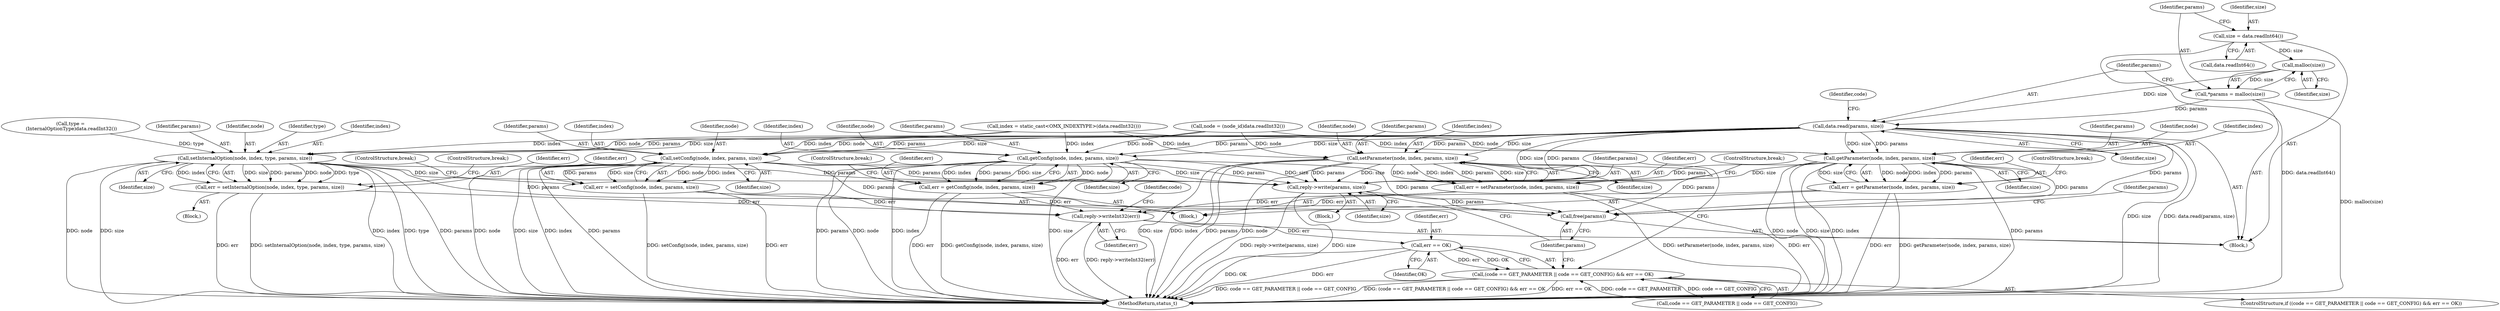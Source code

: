 digraph "0_Android_8d87321b704cb3f88e8cae668937d001fd63d5e3@API" {
"1000293" [label="(Call,size = data.readInt64())"];
"1000299" [label="(Call,malloc(size))"];
"1000297" [label="(Call,*params = malloc(size))"];
"1000301" [label="(Call,data.read(params, size))"];
"1000311" [label="(Call,getParameter(node, index, params, size))"];
"1000309" [label="(Call,err = getParameter(node, index, params, size))"];
"1000363" [label="(Call,reply->writeInt32(err))"];
"1000374" [label="(Call,err == OK)"];
"1000366" [label="(Call,(code == GET_PARAMETER || code == GET_CONFIG) && err == OK)"];
"1000378" [label="(Call,reply->write(params, size))"];
"1000381" [label="(Call,free(params))"];
"1000320" [label="(Call,setParameter(node, index, params, size))"];
"1000318" [label="(Call,err = setParameter(node, index, params, size))"];
"1000329" [label="(Call,getConfig(node, index, params, size))"];
"1000327" [label="(Call,err = getConfig(node, index, params, size))"];
"1000338" [label="(Call,setConfig(node, index, params, size))"];
"1000336" [label="(Call,err = setConfig(node, index, params, size))"];
"1000354" [label="(Call,setInternalOption(node, index, type, params, size))"];
"1000352" [label="(Call,err = setInternalOption(node, index, type, params, size))"];
"1000310" [label="(Identifier,err)"];
"1001207" [label="(MethodReturn,status_t)"];
"1000363" [label="(Call,reply->writeInt32(err))"];
"1000331" [label="(Identifier,index)"];
"1000301" [label="(Call,data.read(params, size))"];
"1000374" [label="(Call,err == OK)"];
"1000354" [label="(Call,setInternalOption(node, index, type, params, size))"];
"1000347" [label="(Call,type =\n (InternalOptionType)data.readInt32())"];
"1000343" [label="(ControlStructure,break;)"];
"1000379" [label="(Identifier,params)"];
"1000359" [label="(Identifier,size)"];
"1000320" [label="(Call,setParameter(node, index, params, size))"];
"1000345" [label="(Block,)"];
"1000281" [label="(Call,node = (node_id)data.readInt32())"];
"1000324" [label="(Identifier,size)"];
"1000358" [label="(Identifier,params)"];
"1000342" [label="(Identifier,size)"];
"1000355" [label="(Identifier,node)"];
"1000337" [label="(Identifier,err)"];
"1000298" [label="(Identifier,params)"];
"1000297" [label="(Call,*params = malloc(size))"];
"1000377" [label="(Block,)"];
"1000318" [label="(Call,err = setParameter(node, index, params, size))"];
"1000378" [label="(Call,reply->write(params, size))"];
"1000311" [label="(Call,getParameter(node, index, params, size))"];
"1000303" [label="(Identifier,size)"];
"1000319" [label="(Identifier,err)"];
"1000375" [label="(Identifier,err)"];
"1000295" [label="(Call,data.readInt64())"];
"1000315" [label="(Identifier,size)"];
"1000364" [label="(Identifier,err)"];
"1000336" [label="(Call,err = setConfig(node, index, params, size))"];
"1000360" [label="(ControlStructure,break;)"];
"1000287" [label="(Call,index = static_cast<OMX_INDEXTYPE>(data.readInt32()))"];
"1000325" [label="(ControlStructure,break;)"];
"1000275" [label="(Block,)"];
"1000329" [label="(Call,getConfig(node, index, params, size))"];
"1000309" [label="(Call,err = getParameter(node, index, params, size))"];
"1000376" [label="(Identifier,OK)"];
"1000340" [label="(Identifier,index)"];
"1000380" [label="(Identifier,size)"];
"1000357" [label="(Identifier,type)"];
"1000353" [label="(Identifier,err)"];
"1000327" [label="(Call,err = getConfig(node, index, params, size))"];
"1000366" [label="(Call,(code == GET_PARAMETER || code == GET_CONFIG) && err == OK)"];
"1000293" [label="(Call,size = data.readInt64())"];
"1000384" [label="(Identifier,params)"];
"1000307" [label="(Block,)"];
"1000339" [label="(Identifier,node)"];
"1000306" [label="(Identifier,code)"];
"1000321" [label="(Identifier,node)"];
"1000367" [label="(Call,code == GET_PARAMETER || code == GET_CONFIG)"];
"1000300" [label="(Identifier,size)"];
"1000365" [label="(ControlStructure,if ((code == GET_PARAMETER || code == GET_CONFIG) && err == OK))"];
"1000334" [label="(ControlStructure,break;)"];
"1000323" [label="(Identifier,params)"];
"1000314" [label="(Identifier,params)"];
"1000312" [label="(Identifier,node)"];
"1000341" [label="(Identifier,params)"];
"1000356" [label="(Identifier,index)"];
"1000313" [label="(Identifier,index)"];
"1000316" [label="(ControlStructure,break;)"];
"1000369" [label="(Identifier,code)"];
"1000299" [label="(Call,malloc(size))"];
"1000302" [label="(Identifier,params)"];
"1000294" [label="(Identifier,size)"];
"1000338" [label="(Call,setConfig(node, index, params, size))"];
"1000381" [label="(Call,free(params))"];
"1000382" [label="(Identifier,params)"];
"1000322" [label="(Identifier,index)"];
"1000352" [label="(Call,err = setInternalOption(node, index, type, params, size))"];
"1000330" [label="(Identifier,node)"];
"1000332" [label="(Identifier,params)"];
"1000333" [label="(Identifier,size)"];
"1000328" [label="(Identifier,err)"];
"1000293" -> "1000275"  [label="AST: "];
"1000293" -> "1000295"  [label="CFG: "];
"1000294" -> "1000293"  [label="AST: "];
"1000295" -> "1000293"  [label="AST: "];
"1000298" -> "1000293"  [label="CFG: "];
"1000293" -> "1001207"  [label="DDG: data.readInt64()"];
"1000293" -> "1000299"  [label="DDG: size"];
"1000299" -> "1000297"  [label="AST: "];
"1000299" -> "1000300"  [label="CFG: "];
"1000300" -> "1000299"  [label="AST: "];
"1000297" -> "1000299"  [label="CFG: "];
"1000299" -> "1000297"  [label="DDG: size"];
"1000299" -> "1000301"  [label="DDG: size"];
"1000297" -> "1000275"  [label="AST: "];
"1000298" -> "1000297"  [label="AST: "];
"1000302" -> "1000297"  [label="CFG: "];
"1000297" -> "1001207"  [label="DDG: malloc(size)"];
"1000297" -> "1000301"  [label="DDG: params"];
"1000301" -> "1000275"  [label="AST: "];
"1000301" -> "1000303"  [label="CFG: "];
"1000302" -> "1000301"  [label="AST: "];
"1000303" -> "1000301"  [label="AST: "];
"1000306" -> "1000301"  [label="CFG: "];
"1000301" -> "1001207"  [label="DDG: size"];
"1000301" -> "1001207"  [label="DDG: data.read(params, size)"];
"1000301" -> "1000311"  [label="DDG: params"];
"1000301" -> "1000311"  [label="DDG: size"];
"1000301" -> "1000320"  [label="DDG: params"];
"1000301" -> "1000320"  [label="DDG: size"];
"1000301" -> "1000329"  [label="DDG: params"];
"1000301" -> "1000329"  [label="DDG: size"];
"1000301" -> "1000338"  [label="DDG: params"];
"1000301" -> "1000338"  [label="DDG: size"];
"1000301" -> "1000354"  [label="DDG: params"];
"1000301" -> "1000354"  [label="DDG: size"];
"1000301" -> "1000378"  [label="DDG: params"];
"1000301" -> "1000378"  [label="DDG: size"];
"1000301" -> "1000381"  [label="DDG: params"];
"1000311" -> "1000309"  [label="AST: "];
"1000311" -> "1000315"  [label="CFG: "];
"1000312" -> "1000311"  [label="AST: "];
"1000313" -> "1000311"  [label="AST: "];
"1000314" -> "1000311"  [label="AST: "];
"1000315" -> "1000311"  [label="AST: "];
"1000309" -> "1000311"  [label="CFG: "];
"1000311" -> "1001207"  [label="DDG: node"];
"1000311" -> "1001207"  [label="DDG: size"];
"1000311" -> "1001207"  [label="DDG: index"];
"1000311" -> "1001207"  [label="DDG: params"];
"1000311" -> "1000309"  [label="DDG: node"];
"1000311" -> "1000309"  [label="DDG: index"];
"1000311" -> "1000309"  [label="DDG: params"];
"1000311" -> "1000309"  [label="DDG: size"];
"1000281" -> "1000311"  [label="DDG: node"];
"1000287" -> "1000311"  [label="DDG: index"];
"1000311" -> "1000378"  [label="DDG: params"];
"1000311" -> "1000378"  [label="DDG: size"];
"1000311" -> "1000381"  [label="DDG: params"];
"1000309" -> "1000307"  [label="AST: "];
"1000310" -> "1000309"  [label="AST: "];
"1000316" -> "1000309"  [label="CFG: "];
"1000309" -> "1001207"  [label="DDG: err"];
"1000309" -> "1001207"  [label="DDG: getParameter(node, index, params, size)"];
"1000309" -> "1000363"  [label="DDG: err"];
"1000363" -> "1000275"  [label="AST: "];
"1000363" -> "1000364"  [label="CFG: "];
"1000364" -> "1000363"  [label="AST: "];
"1000369" -> "1000363"  [label="CFG: "];
"1000363" -> "1001207"  [label="DDG: err"];
"1000363" -> "1001207"  [label="DDG: reply->writeInt32(err)"];
"1000318" -> "1000363"  [label="DDG: err"];
"1000352" -> "1000363"  [label="DDG: err"];
"1000327" -> "1000363"  [label="DDG: err"];
"1000336" -> "1000363"  [label="DDG: err"];
"1000363" -> "1000374"  [label="DDG: err"];
"1000374" -> "1000366"  [label="AST: "];
"1000374" -> "1000376"  [label="CFG: "];
"1000375" -> "1000374"  [label="AST: "];
"1000376" -> "1000374"  [label="AST: "];
"1000366" -> "1000374"  [label="CFG: "];
"1000374" -> "1001207"  [label="DDG: OK"];
"1000374" -> "1001207"  [label="DDG: err"];
"1000374" -> "1000366"  [label="DDG: err"];
"1000374" -> "1000366"  [label="DDG: OK"];
"1000366" -> "1000365"  [label="AST: "];
"1000366" -> "1000367"  [label="CFG: "];
"1000367" -> "1000366"  [label="AST: "];
"1000379" -> "1000366"  [label="CFG: "];
"1000382" -> "1000366"  [label="CFG: "];
"1000366" -> "1001207"  [label="DDG: code == GET_PARAMETER || code == GET_CONFIG"];
"1000366" -> "1001207"  [label="DDG: (code == GET_PARAMETER || code == GET_CONFIG) && err == OK"];
"1000366" -> "1001207"  [label="DDG: err == OK"];
"1000367" -> "1000366"  [label="DDG: code == GET_PARAMETER"];
"1000367" -> "1000366"  [label="DDG: code == GET_CONFIG"];
"1000378" -> "1000377"  [label="AST: "];
"1000378" -> "1000380"  [label="CFG: "];
"1000379" -> "1000378"  [label="AST: "];
"1000380" -> "1000378"  [label="AST: "];
"1000382" -> "1000378"  [label="CFG: "];
"1000378" -> "1001207"  [label="DDG: size"];
"1000378" -> "1001207"  [label="DDG: reply->write(params, size)"];
"1000329" -> "1000378"  [label="DDG: params"];
"1000329" -> "1000378"  [label="DDG: size"];
"1000354" -> "1000378"  [label="DDG: params"];
"1000354" -> "1000378"  [label="DDG: size"];
"1000320" -> "1000378"  [label="DDG: params"];
"1000320" -> "1000378"  [label="DDG: size"];
"1000338" -> "1000378"  [label="DDG: params"];
"1000338" -> "1000378"  [label="DDG: size"];
"1000378" -> "1000381"  [label="DDG: params"];
"1000381" -> "1000275"  [label="AST: "];
"1000381" -> "1000382"  [label="CFG: "];
"1000382" -> "1000381"  [label="AST: "];
"1000384" -> "1000381"  [label="CFG: "];
"1000329" -> "1000381"  [label="DDG: params"];
"1000354" -> "1000381"  [label="DDG: params"];
"1000320" -> "1000381"  [label="DDG: params"];
"1000338" -> "1000381"  [label="DDG: params"];
"1000320" -> "1000318"  [label="AST: "];
"1000320" -> "1000324"  [label="CFG: "];
"1000321" -> "1000320"  [label="AST: "];
"1000322" -> "1000320"  [label="AST: "];
"1000323" -> "1000320"  [label="AST: "];
"1000324" -> "1000320"  [label="AST: "];
"1000318" -> "1000320"  [label="CFG: "];
"1000320" -> "1001207"  [label="DDG: size"];
"1000320" -> "1001207"  [label="DDG: index"];
"1000320" -> "1001207"  [label="DDG: params"];
"1000320" -> "1001207"  [label="DDG: node"];
"1000320" -> "1000318"  [label="DDG: node"];
"1000320" -> "1000318"  [label="DDG: index"];
"1000320" -> "1000318"  [label="DDG: params"];
"1000320" -> "1000318"  [label="DDG: size"];
"1000281" -> "1000320"  [label="DDG: node"];
"1000287" -> "1000320"  [label="DDG: index"];
"1000318" -> "1000307"  [label="AST: "];
"1000319" -> "1000318"  [label="AST: "];
"1000325" -> "1000318"  [label="CFG: "];
"1000318" -> "1001207"  [label="DDG: err"];
"1000318" -> "1001207"  [label="DDG: setParameter(node, index, params, size)"];
"1000329" -> "1000327"  [label="AST: "];
"1000329" -> "1000333"  [label="CFG: "];
"1000330" -> "1000329"  [label="AST: "];
"1000331" -> "1000329"  [label="AST: "];
"1000332" -> "1000329"  [label="AST: "];
"1000333" -> "1000329"  [label="AST: "];
"1000327" -> "1000329"  [label="CFG: "];
"1000329" -> "1001207"  [label="DDG: index"];
"1000329" -> "1001207"  [label="DDG: size"];
"1000329" -> "1001207"  [label="DDG: params"];
"1000329" -> "1001207"  [label="DDG: node"];
"1000329" -> "1000327"  [label="DDG: node"];
"1000329" -> "1000327"  [label="DDG: index"];
"1000329" -> "1000327"  [label="DDG: params"];
"1000329" -> "1000327"  [label="DDG: size"];
"1000281" -> "1000329"  [label="DDG: node"];
"1000287" -> "1000329"  [label="DDG: index"];
"1000327" -> "1000307"  [label="AST: "];
"1000328" -> "1000327"  [label="AST: "];
"1000334" -> "1000327"  [label="CFG: "];
"1000327" -> "1001207"  [label="DDG: err"];
"1000327" -> "1001207"  [label="DDG: getConfig(node, index, params, size)"];
"1000338" -> "1000336"  [label="AST: "];
"1000338" -> "1000342"  [label="CFG: "];
"1000339" -> "1000338"  [label="AST: "];
"1000340" -> "1000338"  [label="AST: "];
"1000341" -> "1000338"  [label="AST: "];
"1000342" -> "1000338"  [label="AST: "];
"1000336" -> "1000338"  [label="CFG: "];
"1000338" -> "1001207"  [label="DDG: node"];
"1000338" -> "1001207"  [label="DDG: size"];
"1000338" -> "1001207"  [label="DDG: index"];
"1000338" -> "1001207"  [label="DDG: params"];
"1000338" -> "1000336"  [label="DDG: node"];
"1000338" -> "1000336"  [label="DDG: index"];
"1000338" -> "1000336"  [label="DDG: params"];
"1000338" -> "1000336"  [label="DDG: size"];
"1000281" -> "1000338"  [label="DDG: node"];
"1000287" -> "1000338"  [label="DDG: index"];
"1000336" -> "1000307"  [label="AST: "];
"1000337" -> "1000336"  [label="AST: "];
"1000343" -> "1000336"  [label="CFG: "];
"1000336" -> "1001207"  [label="DDG: setConfig(node, index, params, size)"];
"1000336" -> "1001207"  [label="DDG: err"];
"1000354" -> "1000352"  [label="AST: "];
"1000354" -> "1000359"  [label="CFG: "];
"1000355" -> "1000354"  [label="AST: "];
"1000356" -> "1000354"  [label="AST: "];
"1000357" -> "1000354"  [label="AST: "];
"1000358" -> "1000354"  [label="AST: "];
"1000359" -> "1000354"  [label="AST: "];
"1000352" -> "1000354"  [label="CFG: "];
"1000354" -> "1001207"  [label="DDG: index"];
"1000354" -> "1001207"  [label="DDG: type"];
"1000354" -> "1001207"  [label="DDG: params"];
"1000354" -> "1001207"  [label="DDG: node"];
"1000354" -> "1001207"  [label="DDG: size"];
"1000354" -> "1000352"  [label="DDG: size"];
"1000354" -> "1000352"  [label="DDG: params"];
"1000354" -> "1000352"  [label="DDG: node"];
"1000354" -> "1000352"  [label="DDG: type"];
"1000354" -> "1000352"  [label="DDG: index"];
"1000281" -> "1000354"  [label="DDG: node"];
"1000287" -> "1000354"  [label="DDG: index"];
"1000347" -> "1000354"  [label="DDG: type"];
"1000352" -> "1000345"  [label="AST: "];
"1000353" -> "1000352"  [label="AST: "];
"1000360" -> "1000352"  [label="CFG: "];
"1000352" -> "1001207"  [label="DDG: err"];
"1000352" -> "1001207"  [label="DDG: setInternalOption(node, index, type, params, size)"];
}
